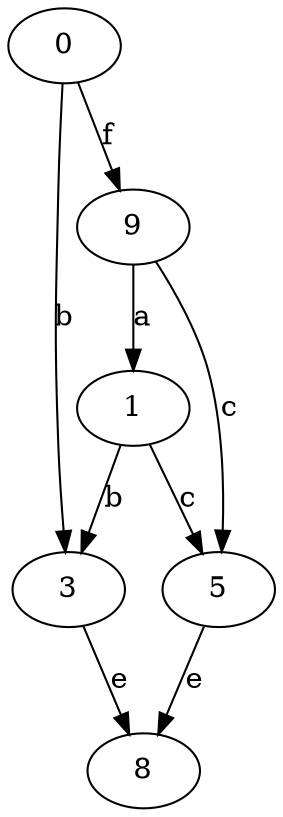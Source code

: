 strict digraph  {
0;
1;
3;
5;
8;
9;
0 -> 3  [label=b];
0 -> 9  [label=f];
1 -> 3  [label=b];
1 -> 5  [label=c];
3 -> 8  [label=e];
5 -> 8  [label=e];
9 -> 1  [label=a];
9 -> 5  [label=c];
}
